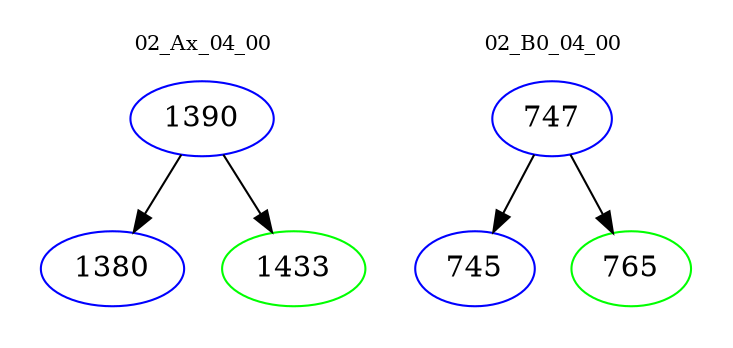 digraph{
subgraph cluster_0 {
color = white
label = "02_Ax_04_00";
fontsize=10;
T0_1390 [label="1390", color="blue"]
T0_1390 -> T0_1380 [color="black"]
T0_1380 [label="1380", color="blue"]
T0_1390 -> T0_1433 [color="black"]
T0_1433 [label="1433", color="green"]
}
subgraph cluster_1 {
color = white
label = "02_B0_04_00";
fontsize=10;
T1_747 [label="747", color="blue"]
T1_747 -> T1_745 [color="black"]
T1_745 [label="745", color="blue"]
T1_747 -> T1_765 [color="black"]
T1_765 [label="765", color="green"]
}
}
